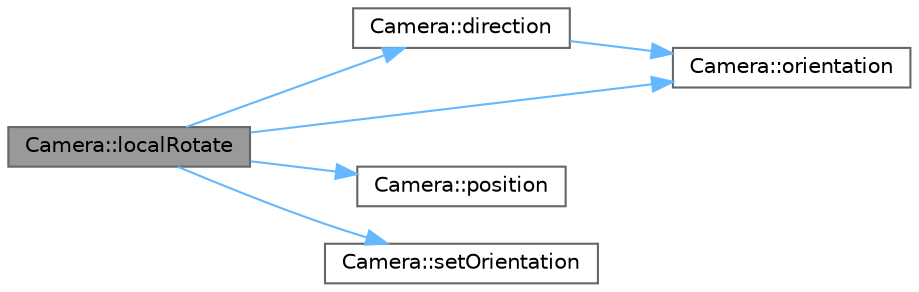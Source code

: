 digraph "Camera::localRotate"
{
 // LATEX_PDF_SIZE
  bgcolor="transparent";
  edge [fontname=Helvetica,fontsize=10,labelfontname=Helvetica,labelfontsize=10];
  node [fontname=Helvetica,fontsize=10,shape=box,height=0.2,width=0.4];
  rankdir="LR";
  Node1 [id="Node000001",label="Camera::localRotate",height=0.2,width=0.4,color="gray40", fillcolor="grey60", style="filled", fontcolor="black",tooltip=" "];
  Node1 -> Node2 [id="edge6_Node000001_Node000002",color="steelblue1",style="solid",tooltip=" "];
  Node2 [id="Node000002",label="Camera::direction",height=0.2,width=0.4,color="grey40", fillcolor="white", style="filled",URL="$class_camera.html#aae4b943f1e8d26086029abdd6c13b148",tooltip=" "];
  Node2 -> Node3 [id="edge7_Node000002_Node000003",color="steelblue1",style="solid",tooltip=" "];
  Node3 [id="Node000003",label="Camera::orientation",height=0.2,width=0.4,color="grey40", fillcolor="white", style="filled",URL="$class_camera.html#a48e9db0973b69ef531f287d56653e536",tooltip=" "];
  Node1 -> Node3 [id="edge8_Node000001_Node000003",color="steelblue1",style="solid",tooltip=" "];
  Node1 -> Node4 [id="edge9_Node000001_Node000004",color="steelblue1",style="solid",tooltip=" "];
  Node4 [id="Node000004",label="Camera::position",height=0.2,width=0.4,color="grey40", fillcolor="white", style="filled",URL="$class_camera.html#a30c50d807fbdb00d92a92fdfbed653fe",tooltip=" "];
  Node1 -> Node5 [id="edge10_Node000001_Node000005",color="steelblue1",style="solid",tooltip=" "];
  Node5 [id="Node000005",label="Camera::setOrientation",height=0.2,width=0.4,color="grey40", fillcolor="white", style="filled",URL="$class_camera.html#abcdafc0aeba359632ecef5bf07bbfa4c",tooltip=" "];
}

